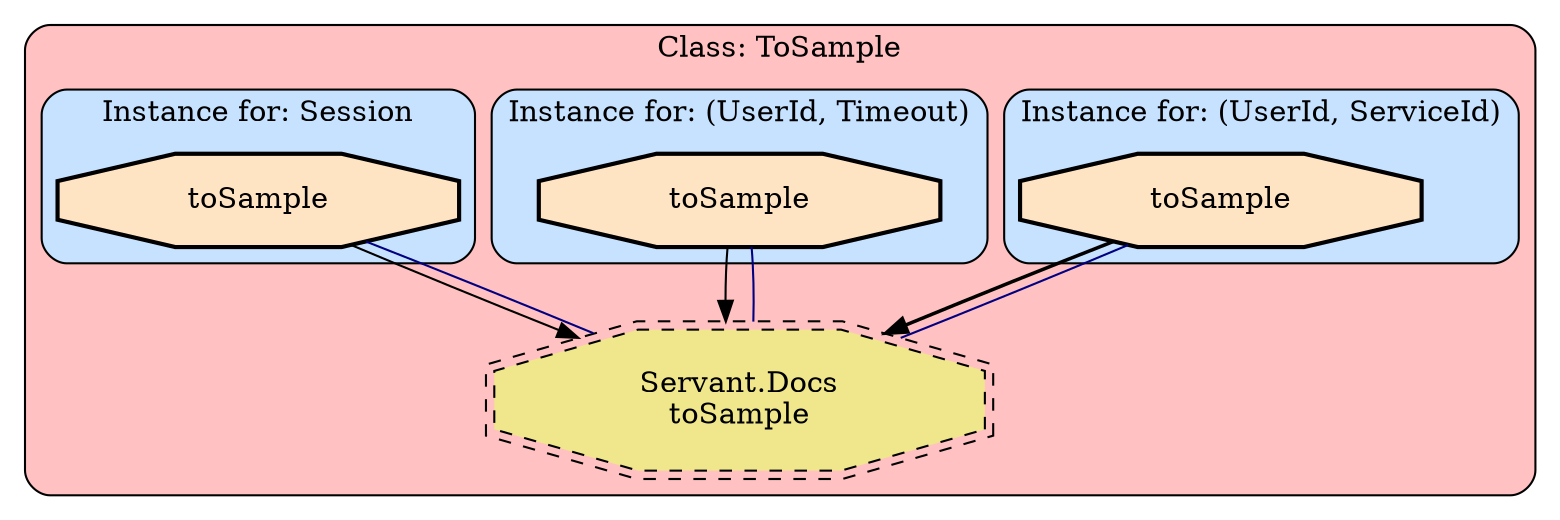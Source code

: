 digraph "Core of Thentos.Doc" {
    node [margin="0.4,0.1"
         ,style=filled];
    subgraph cluster_Class_ToSample {
        graph [label="Class: ToSample"
              ,style="filled,rounded"
              ,fillcolor=rosybrown1];
        subgraph cluster_Class_ToSample_Data_UserIdServiceId {
            graph [label="Instance for: (UserId, ServiceId)"
                  ,style="filled,rounded"
                  ,fillcolor=slategray1];
            7 [label=toSample
              ,shape=octagon
              ,fillcolor=bisque
              ,style="filled,bold"];
        }
        subgraph cluster_Class_ToSample_Data_UserIdTimeout {
            graph [label="Instance for: (UserId, Timeout)"
                  ,style="filled,rounded"
                  ,fillcolor=slategray1];
            8 [label=toSample
              ,shape=octagon
              ,fillcolor=bisque
              ,style="filled,bold"];
        }
        subgraph cluster_Class_ToSample_Data_Session {
            graph [label="Instance for: Session"
                  ,style="filled,rounded"
                  ,fillcolor=slategray1];
            12 [label=toSample
               ,shape=octagon
               ,fillcolor=bisque
               ,style="filled,bold"];
        }
        21 [label="Servant.Docs\ntoSample"
           ,shape=doubleoctagon
           ,fillcolor=khaki
           ,style="filled,dashed"];
    }
    7 -> 21 [penwidth=1.6931471805599454
            ,color=black];
    8 -> 21 [penwidth=1
            ,color=black];
    12 -> 21 [penwidth=1
             ,color=black];
    21 -> 7 [penwidth=1
            ,color=navy
            ,dir=none];
    21 -> 8 [penwidth=1
            ,color=navy
            ,dir=none];
    21 -> 12 [penwidth=1
             ,color=navy
             ,dir=none];
}
